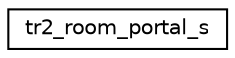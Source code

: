 digraph "Graphical Class Hierarchy"
{
 // INTERACTIVE_SVG=YES
  edge [fontname="Helvetica",fontsize="10",labelfontname="Helvetica",labelfontsize="10"];
  node [fontname="Helvetica",fontsize="10",shape=record];
  rankdir="LR";
  Node1 [label="tr2_room_portal_s",height=0.2,width=0.4,color="black", fillcolor="white", style="filled",URL="$_tomb_raider_8h.html#structtr2__room__portal__s"];
}
